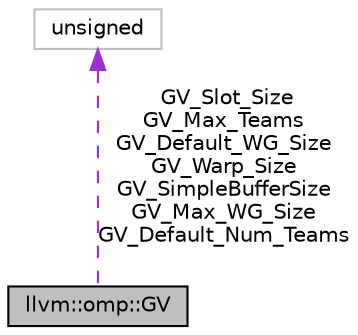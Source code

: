 digraph "llvm::omp::GV"
{
 // LATEX_PDF_SIZE
  bgcolor="transparent";
  edge [fontname="Helvetica",fontsize="10",labelfontname="Helvetica",labelfontsize="10"];
  node [fontname="Helvetica",fontsize="10",shape=record];
  Node1 [label="llvm::omp::GV",height=0.2,width=0.4,color="black", fillcolor="grey75", style="filled", fontcolor="black",tooltip="Defines various target-specific GPU grid values that must be consistent between host RTL (plugin),..."];
  Node2 -> Node1 [dir="back",color="darkorchid3",fontsize="10",style="dashed",label=" GV_Slot_Size\nGV_Max_Teams\nGV_Default_WG_Size\nGV_Warp_Size\nGV_SimpleBufferSize\nGV_Max_WG_Size\nGV_Default_Num_Teams" ,fontname="Helvetica"];
  Node2 [label="unsigned",height=0.2,width=0.4,color="grey75",tooltip=" "];
}
